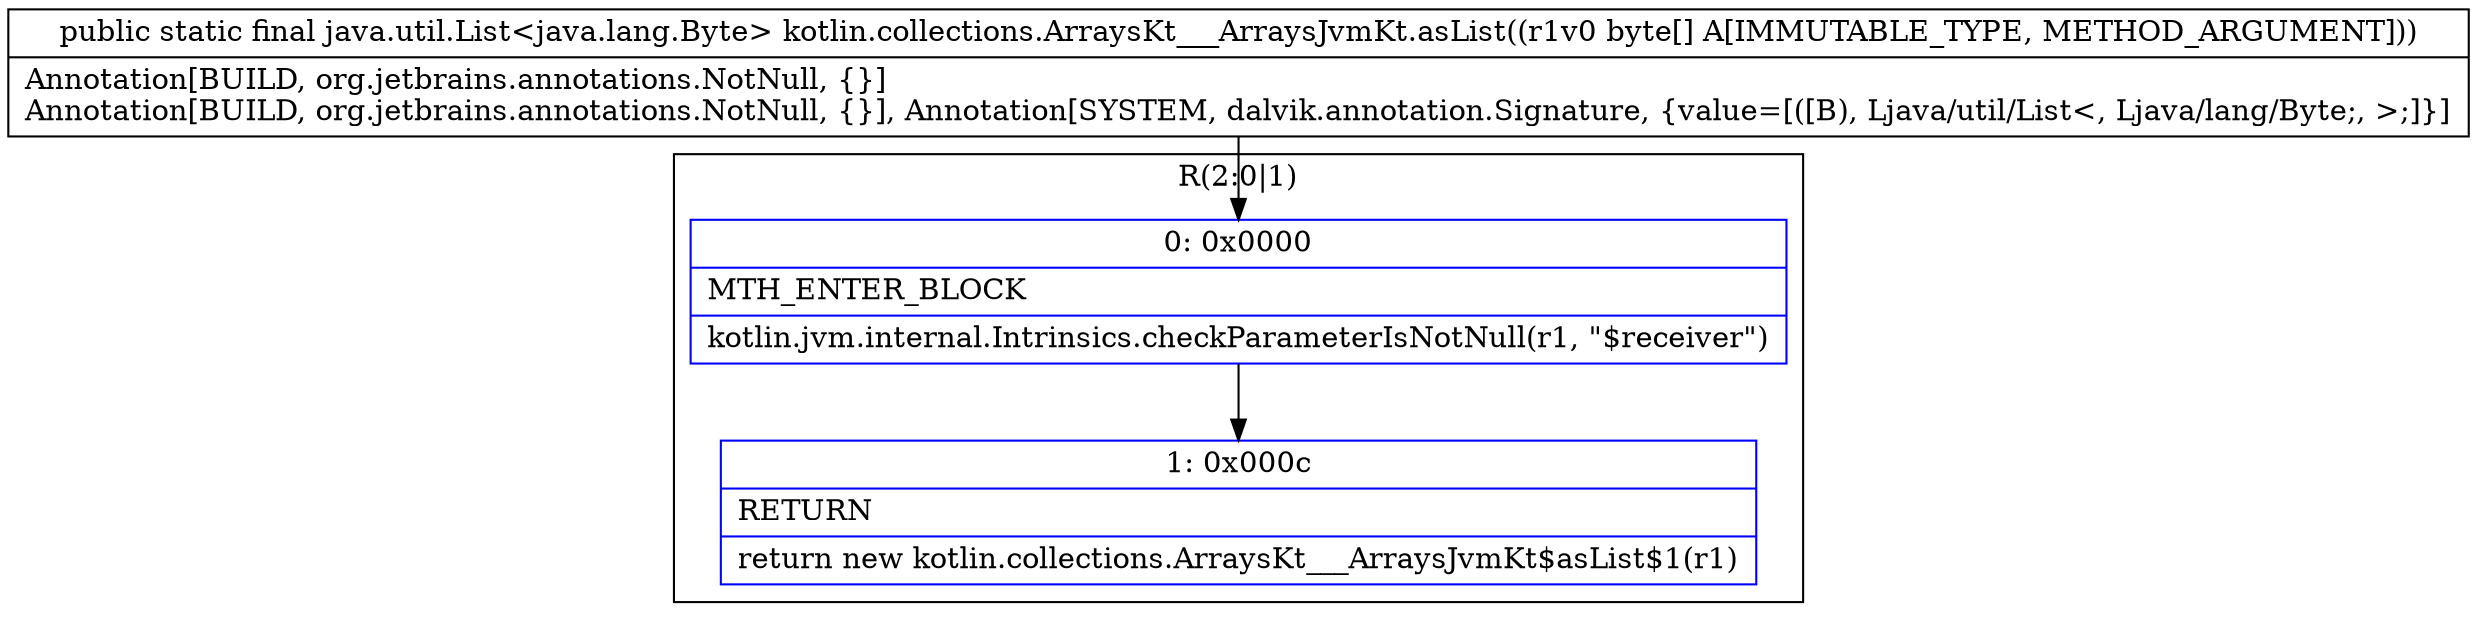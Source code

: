 digraph "CFG forkotlin.collections.ArraysKt___ArraysJvmKt.asList([B)Ljava\/util\/List;" {
subgraph cluster_Region_898055352 {
label = "R(2:0|1)";
node [shape=record,color=blue];
Node_0 [shape=record,label="{0\:\ 0x0000|MTH_ENTER_BLOCK\l|kotlin.jvm.internal.Intrinsics.checkParameterIsNotNull(r1, \"$receiver\")\l}"];
Node_1 [shape=record,label="{1\:\ 0x000c|RETURN\l|return new kotlin.collections.ArraysKt___ArraysJvmKt$asList$1(r1)\l}"];
}
MethodNode[shape=record,label="{public static final java.util.List\<java.lang.Byte\> kotlin.collections.ArraysKt___ArraysJvmKt.asList((r1v0 byte[] A[IMMUTABLE_TYPE, METHOD_ARGUMENT]))  | Annotation[BUILD, org.jetbrains.annotations.NotNull, \{\}]\lAnnotation[BUILD, org.jetbrains.annotations.NotNull, \{\}], Annotation[SYSTEM, dalvik.annotation.Signature, \{value=[([B), Ljava\/util\/List\<, Ljava\/lang\/Byte;, \>;]\}]\l}"];
MethodNode -> Node_0;
Node_0 -> Node_1;
}

